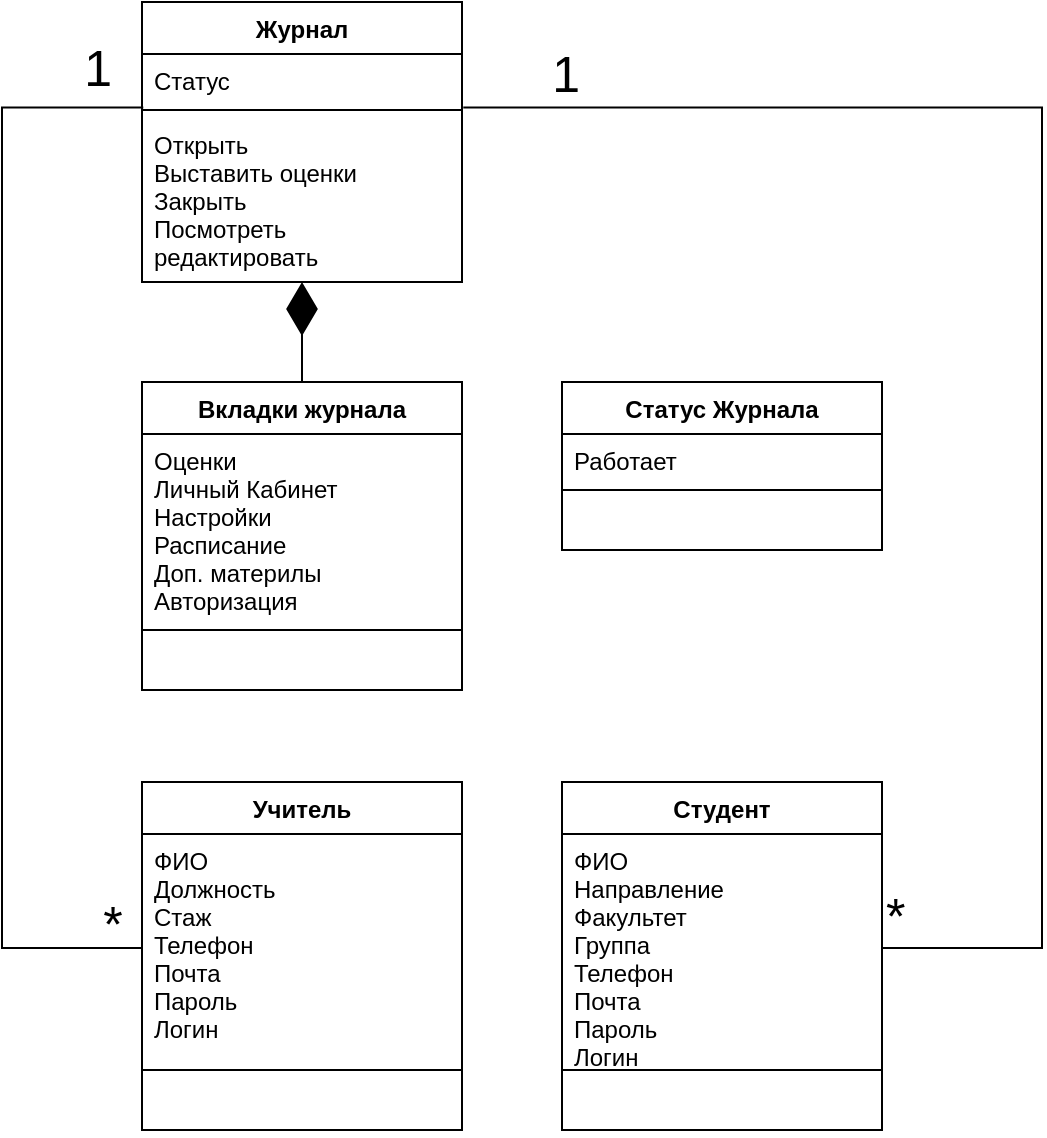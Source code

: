<mxfile version="20.4.0" type="device"><diagram id="3wQ2dyvEEF7kMGcXlDzi" name="Страница 1"><mxGraphModel dx="718" dy="375" grid="1" gridSize="10" guides="1" tooltips="1" connect="1" arrows="1" fold="1" page="1" pageScale="1" pageWidth="827" pageHeight="1169" math="0" shadow="0"><root><mxCell id="0"/><mxCell id="1" parent="0"/><mxCell id="Fn2okTHBjydrm4IN7di8-1" value="Учитель" style="swimlane;fontStyle=1;align=center;verticalAlign=top;childLayout=stackLayout;horizontal=1;startSize=26;horizontalStack=0;resizeParent=1;resizeParentMax=0;resizeLast=0;collapsible=1;marginBottom=0;" vertex="1" parent="1"><mxGeometry x="290" y="820" width="160" height="174" as="geometry"/></mxCell><mxCell id="Fn2okTHBjydrm4IN7di8-2" value="ФИО&#10;Должность&#10;Стаж&#10;Телефон&#10;Почта&#10;Пароль&#10;Логин&#10;" style="text;strokeColor=none;fillColor=none;align=left;verticalAlign=top;spacingLeft=4;spacingRight=4;overflow=hidden;rotatable=0;points=[[0,0.5],[1,0.5]];portConstraint=eastwest;" vertex="1" parent="Fn2okTHBjydrm4IN7di8-1"><mxGeometry y="26" width="160" height="114" as="geometry"/></mxCell><mxCell id="Fn2okTHBjydrm4IN7di8-3" value="" style="line;strokeWidth=1;fillColor=none;align=left;verticalAlign=middle;spacingTop=-1;spacingLeft=3;spacingRight=3;rotatable=0;labelPosition=right;points=[];portConstraint=eastwest;strokeColor=inherit;" vertex="1" parent="Fn2okTHBjydrm4IN7di8-1"><mxGeometry y="140" width="160" height="8" as="geometry"/></mxCell><mxCell id="Fn2okTHBjydrm4IN7di8-4" value=" " style="text;strokeColor=none;fillColor=none;align=left;verticalAlign=top;spacingLeft=4;spacingRight=4;overflow=hidden;rotatable=0;points=[[0,0.5],[1,0.5]];portConstraint=eastwest;" vertex="1" parent="Fn2okTHBjydrm4IN7di8-1"><mxGeometry y="148" width="160" height="26" as="geometry"/></mxCell><mxCell id="Fn2okTHBjydrm4IN7di8-5" value="Журнал" style="swimlane;fontStyle=1;align=center;verticalAlign=top;childLayout=stackLayout;horizontal=1;startSize=26;horizontalStack=0;resizeParent=1;resizeParentMax=0;resizeLast=0;collapsible=1;marginBottom=0;" vertex="1" parent="1"><mxGeometry x="290" y="430" width="160" height="140" as="geometry"/></mxCell><mxCell id="Fn2okTHBjydrm4IN7di8-6" value="Статус&#10;" style="text;strokeColor=none;fillColor=none;align=left;verticalAlign=top;spacingLeft=4;spacingRight=4;overflow=hidden;rotatable=0;points=[[0,0.5],[1,0.5]];portConstraint=eastwest;" vertex="1" parent="Fn2okTHBjydrm4IN7di8-5"><mxGeometry y="26" width="160" height="24" as="geometry"/></mxCell><mxCell id="Fn2okTHBjydrm4IN7di8-7" value="" style="line;strokeWidth=1;fillColor=none;align=left;verticalAlign=middle;spacingTop=-1;spacingLeft=3;spacingRight=3;rotatable=0;labelPosition=right;points=[];portConstraint=eastwest;strokeColor=inherit;" vertex="1" parent="Fn2okTHBjydrm4IN7di8-5"><mxGeometry y="50" width="160" height="8" as="geometry"/></mxCell><mxCell id="Fn2okTHBjydrm4IN7di8-8" value="Открыть&#10;Выставить оценки&#10;Закрыть&#10;Посмотреть&#10;редактировать" style="text;strokeColor=none;fillColor=none;align=left;verticalAlign=top;spacingLeft=4;spacingRight=4;overflow=hidden;rotatable=0;points=[[0,0.5],[1,0.5]];portConstraint=eastwest;" vertex="1" parent="Fn2okTHBjydrm4IN7di8-5"><mxGeometry y="58" width="160" height="82" as="geometry"/></mxCell><mxCell id="Fn2okTHBjydrm4IN7di8-11" value="Вкладки журнала" style="swimlane;fontStyle=1;align=center;verticalAlign=top;childLayout=stackLayout;horizontal=1;startSize=26;horizontalStack=0;resizeParent=1;resizeParentMax=0;resizeLast=0;collapsible=1;marginBottom=0;" vertex="1" parent="1"><mxGeometry x="290" y="620" width="160" height="154" as="geometry"/></mxCell><mxCell id="Fn2okTHBjydrm4IN7di8-12" value="Оценки&#10;Личный Кабинет&#10;Настройки&#10;Расписание&#10;Доп. материлы&#10;Авторизация" style="text;strokeColor=none;fillColor=none;align=left;verticalAlign=top;spacingLeft=4;spacingRight=4;overflow=hidden;rotatable=0;points=[[0,0.5],[1,0.5]];portConstraint=eastwest;" vertex="1" parent="Fn2okTHBjydrm4IN7di8-11"><mxGeometry y="26" width="160" height="94" as="geometry"/></mxCell><mxCell id="Fn2okTHBjydrm4IN7di8-13" value="" style="line;strokeWidth=1;fillColor=none;align=left;verticalAlign=middle;spacingTop=-1;spacingLeft=3;spacingRight=3;rotatable=0;labelPosition=right;points=[];portConstraint=eastwest;strokeColor=inherit;" vertex="1" parent="Fn2okTHBjydrm4IN7di8-11"><mxGeometry y="120" width="160" height="8" as="geometry"/></mxCell><mxCell id="Fn2okTHBjydrm4IN7di8-14" value=" " style="text;strokeColor=none;fillColor=none;align=left;verticalAlign=top;spacingLeft=4;spacingRight=4;overflow=hidden;rotatable=0;points=[[0,0.5],[1,0.5]];portConstraint=eastwest;" vertex="1" parent="Fn2okTHBjydrm4IN7di8-11"><mxGeometry y="128" width="160" height="26" as="geometry"/></mxCell><mxCell id="Fn2okTHBjydrm4IN7di8-15" value="Студент" style="swimlane;fontStyle=1;align=center;verticalAlign=top;childLayout=stackLayout;horizontal=1;startSize=26;horizontalStack=0;resizeParent=1;resizeParentMax=0;resizeLast=0;collapsible=1;marginBottom=0;" vertex="1" parent="1"><mxGeometry x="500" y="820" width="160" height="174" as="geometry"/></mxCell><mxCell id="Fn2okTHBjydrm4IN7di8-16" value="ФИО&#10;Направление &#10;Факультет&#10;Группа&#10;Телефон&#10;Почта&#10;Пароль&#10;Логин" style="text;strokeColor=none;fillColor=none;align=left;verticalAlign=top;spacingLeft=4;spacingRight=4;overflow=hidden;rotatable=0;points=[[0,0.5],[1,0.5]];portConstraint=eastwest;" vertex="1" parent="Fn2okTHBjydrm4IN7di8-15"><mxGeometry y="26" width="160" height="114" as="geometry"/></mxCell><mxCell id="Fn2okTHBjydrm4IN7di8-17" value="" style="line;strokeWidth=1;fillColor=none;align=left;verticalAlign=middle;spacingTop=-1;spacingLeft=3;spacingRight=3;rotatable=0;labelPosition=right;points=[];portConstraint=eastwest;strokeColor=inherit;" vertex="1" parent="Fn2okTHBjydrm4IN7di8-15"><mxGeometry y="140" width="160" height="8" as="geometry"/></mxCell><mxCell id="Fn2okTHBjydrm4IN7di8-18" value=" " style="text;strokeColor=none;fillColor=none;align=left;verticalAlign=top;spacingLeft=4;spacingRight=4;overflow=hidden;rotatable=0;points=[[0,0.5],[1,0.5]];portConstraint=eastwest;" vertex="1" parent="Fn2okTHBjydrm4IN7di8-15"><mxGeometry y="148" width="160" height="26" as="geometry"/></mxCell><mxCell id="Fn2okTHBjydrm4IN7di8-22" value="" style="endArrow=diamondThin;endFill=1;endSize=24;html=1;rounded=0;" edge="1" parent="1"><mxGeometry width="160" relative="1" as="geometry"><mxPoint x="370" y="620" as="sourcePoint"/><mxPoint x="370" y="570" as="targetPoint"/></mxGeometry></mxCell><mxCell id="Fn2okTHBjydrm4IN7di8-23" value="" style="endArrow=none;html=1;edgeStyle=orthogonalEdgeStyle;rounded=0;exitX=0;exitY=0.5;exitDx=0;exitDy=0;entryX=0.004;entryY=1.115;entryDx=0;entryDy=0;entryPerimeter=0;" edge="1" parent="1" source="Fn2okTHBjydrm4IN7di8-2" target="Fn2okTHBjydrm4IN7di8-6"><mxGeometry relative="1" as="geometry"><mxPoint x="410" y="690" as="sourcePoint"/><mxPoint x="100" y="460" as="targetPoint"/><Array as="points"><mxPoint x="220" y="903"/><mxPoint x="220" y="483"/></Array></mxGeometry></mxCell><mxCell id="Fn2okTHBjydrm4IN7di8-25" value="&lt;span style=&quot;font-size: 25px;&quot;&gt;1&lt;/span&gt;" style="edgeLabel;resizable=0;html=1;align=right;verticalAlign=bottom;" connectable="0" vertex="1" parent="Fn2okTHBjydrm4IN7di8-23"><mxGeometry x="1" relative="1" as="geometry"><mxPoint x="-15" y="-3" as="offset"/></mxGeometry></mxCell><mxCell id="Fn2okTHBjydrm4IN7di8-26" value="&lt;font style=&quot;font-size: 25px;&quot;&gt;*&lt;/font&gt;" style="text;html=1;align=center;verticalAlign=middle;resizable=0;points=[];autosize=1;strokeColor=none;fillColor=none;fontSize=12;" vertex="1" parent="1"><mxGeometry x="260" y="870" width="30" height="40" as="geometry"/></mxCell><mxCell id="Fn2okTHBjydrm4IN7di8-27" value="" style="endArrow=none;html=1;edgeStyle=orthogonalEdgeStyle;rounded=0;fontSize=25;entryX=1.004;entryY=-0.064;entryDx=0;entryDy=0;entryPerimeter=0;exitX=1;exitY=0.5;exitDx=0;exitDy=0;" edge="1" parent="1" source="Fn2okTHBjydrm4IN7di8-16" target="Fn2okTHBjydrm4IN7di8-8"><mxGeometry relative="1" as="geometry"><mxPoint x="150" y="950" as="sourcePoint"/><mxPoint x="310" y="950" as="targetPoint"/><Array as="points"><mxPoint x="740" y="903"/><mxPoint x="740" y="483"/></Array></mxGeometry></mxCell><mxCell id="Fn2okTHBjydrm4IN7di8-28" value="*" style="edgeLabel;resizable=0;html=1;align=left;verticalAlign=bottom;fontSize=25;" connectable="0" vertex="1" parent="Fn2okTHBjydrm4IN7di8-27"><mxGeometry x="-1" relative="1" as="geometry"/></mxCell><mxCell id="Fn2okTHBjydrm4IN7di8-29" value="1" style="edgeLabel;resizable=0;html=1;align=right;verticalAlign=bottom;fontSize=25;" connectable="0" vertex="1" parent="Fn2okTHBjydrm4IN7di8-27"><mxGeometry x="1" relative="1" as="geometry"><mxPoint x="59" as="offset"/></mxGeometry></mxCell><mxCell id="Fn2okTHBjydrm4IN7di8-36" value="Статус Журнала" style="swimlane;fontStyle=1;align=center;verticalAlign=top;childLayout=stackLayout;horizontal=1;startSize=26;horizontalStack=0;resizeParent=1;resizeParentMax=0;resizeLast=0;collapsible=1;marginBottom=0;fontSize=12;" vertex="1" parent="1"><mxGeometry x="500" y="620" width="160" height="84" as="geometry"/></mxCell><mxCell id="Fn2okTHBjydrm4IN7di8-37" value="Работает&#10;" style="text;strokeColor=none;fillColor=none;align=left;verticalAlign=top;spacingLeft=4;spacingRight=4;overflow=hidden;rotatable=0;points=[[0,0.5],[1,0.5]];portConstraint=eastwest;fontSize=12;" vertex="1" parent="Fn2okTHBjydrm4IN7di8-36"><mxGeometry y="26" width="160" height="24" as="geometry"/></mxCell><mxCell id="Fn2okTHBjydrm4IN7di8-38" value="" style="line;strokeWidth=1;fillColor=none;align=left;verticalAlign=middle;spacingTop=-1;spacingLeft=3;spacingRight=3;rotatable=0;labelPosition=right;points=[];portConstraint=eastwest;strokeColor=inherit;fontSize=12;" vertex="1" parent="Fn2okTHBjydrm4IN7di8-36"><mxGeometry y="50" width="160" height="8" as="geometry"/></mxCell><mxCell id="Fn2okTHBjydrm4IN7di8-39" value=" " style="text;strokeColor=none;fillColor=none;align=left;verticalAlign=top;spacingLeft=4;spacingRight=4;overflow=hidden;rotatable=0;points=[[0,0.5],[1,0.5]];portConstraint=eastwest;fontSize=12;" vertex="1" parent="Fn2okTHBjydrm4IN7di8-36"><mxGeometry y="58" width="160" height="26" as="geometry"/></mxCell></root></mxGraphModel></diagram></mxfile>